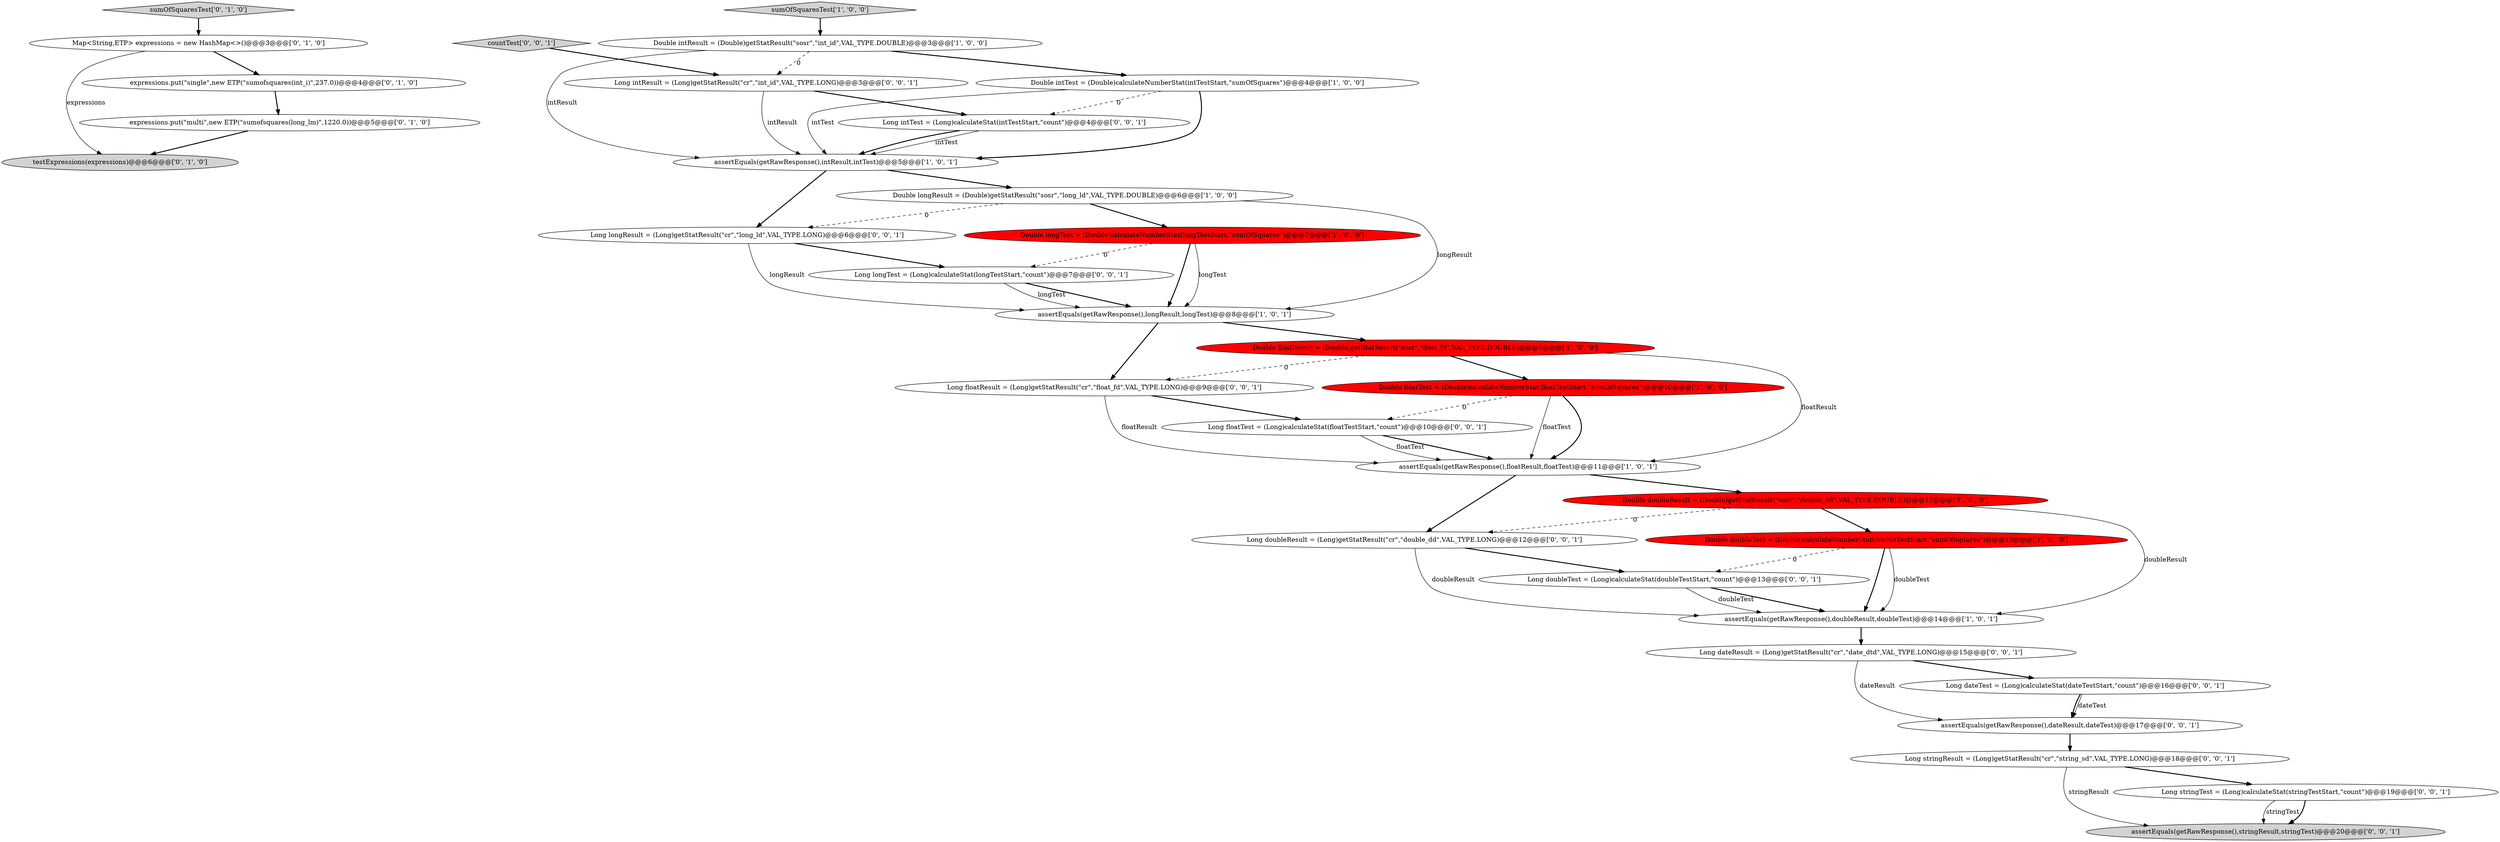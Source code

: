 digraph {
17 [style = filled, label = "testExpressions(expressions)@@@6@@@['0', '1', '0']", fillcolor = lightgray, shape = ellipse image = "AAA0AAABBB2BBB"];
11 [style = filled, label = "Double intTest = (Double)calculateNumberStat(intTestStart,\"sumOfSquares\")@@@4@@@['1', '0', '0']", fillcolor = white, shape = ellipse image = "AAA0AAABBB1BBB"];
6 [style = filled, label = "sumOfSquaresTest['1', '0', '0']", fillcolor = lightgray, shape = diamond image = "AAA0AAABBB1BBB"];
32 [style = filled, label = "assertEquals(getRawResponse(),dateResult,dateTest)@@@17@@@['0', '0', '1']", fillcolor = white, shape = ellipse image = "AAA0AAABBB3BBB"];
14 [style = filled, label = "expressions.put(\"single\",new ETP(\"sumofsquares(int_i)\",237.0))@@@4@@@['0', '1', '0']", fillcolor = white, shape = ellipse image = "AAA0AAABBB2BBB"];
23 [style = filled, label = "Long doubleResult = (Long)getStatResult(\"cr\",\"double_dd\",VAL_TYPE.LONG)@@@12@@@['0', '0', '1']", fillcolor = white, shape = ellipse image = "AAA0AAABBB3BBB"];
30 [style = filled, label = "Long dateTest = (Long)calculateStat(dateTestStart,\"count\")@@@16@@@['0', '0', '1']", fillcolor = white, shape = ellipse image = "AAA0AAABBB3BBB"];
16 [style = filled, label = "sumOfSquaresTest['0', '1', '0']", fillcolor = lightgray, shape = diamond image = "AAA0AAABBB2BBB"];
29 [style = filled, label = "assertEquals(getRawResponse(),stringResult,stringTest)@@@20@@@['0', '0', '1']", fillcolor = lightgray, shape = ellipse image = "AAA0AAABBB3BBB"];
26 [style = filled, label = "Long longResult = (Long)getStatResult(\"cr\",\"long_ld\",VAL_TYPE.LONG)@@@6@@@['0', '0', '1']", fillcolor = white, shape = ellipse image = "AAA0AAABBB3BBB"];
5 [style = filled, label = "Double longResult = (Double)getStatResult(\"sosr\",\"long_ld\",VAL_TYPE.DOUBLE)@@@6@@@['1', '0', '0']", fillcolor = white, shape = ellipse image = "AAA0AAABBB1BBB"];
2 [style = filled, label = "Double doubleResult = (Double)getStatResult(\"sosr\",\"double_dd\",VAL_TYPE.DOUBLE)@@@12@@@['1', '0', '0']", fillcolor = red, shape = ellipse image = "AAA1AAABBB1BBB"];
8 [style = filled, label = "Double floatTest = (Double)calculateNumberStat(floatTestStart,\"sumOfSquares\")@@@10@@@['1', '0', '0']", fillcolor = red, shape = ellipse image = "AAA1AAABBB1BBB"];
3 [style = filled, label = "Double floatResult = (Double)getStatResult(\"sosr\",\"float_fd\",VAL_TYPE.DOUBLE)@@@9@@@['1', '0', '0']", fillcolor = red, shape = ellipse image = "AAA1AAABBB1BBB"];
0 [style = filled, label = "assertEquals(getRawResponse(),intResult,intTest)@@@5@@@['1', '0', '1']", fillcolor = white, shape = ellipse image = "AAA0AAABBB1BBB"];
31 [style = filled, label = "Long dateResult = (Long)getStatResult(\"cr\",\"date_dtd\",VAL_TYPE.LONG)@@@15@@@['0', '0', '1']", fillcolor = white, shape = ellipse image = "AAA0AAABBB3BBB"];
28 [style = filled, label = "Long floatTest = (Long)calculateStat(floatTestStart,\"count\")@@@10@@@['0', '0', '1']", fillcolor = white, shape = ellipse image = "AAA0AAABBB3BBB"];
10 [style = filled, label = "assertEquals(getRawResponse(),longResult,longTest)@@@8@@@['1', '0', '1']", fillcolor = white, shape = ellipse image = "AAA0AAABBB1BBB"];
25 [style = filled, label = "Long longTest = (Long)calculateStat(longTestStart,\"count\")@@@7@@@['0', '0', '1']", fillcolor = white, shape = ellipse image = "AAA0AAABBB3BBB"];
21 [style = filled, label = "Long stringResult = (Long)getStatResult(\"cr\",\"string_sd\",VAL_TYPE.LONG)@@@18@@@['0', '0', '1']", fillcolor = white, shape = ellipse image = "AAA0AAABBB3BBB"];
1 [style = filled, label = "Double longTest = (Double)calculateNumberStat(longTestStart,\"sumOfSquares\")@@@7@@@['1', '0', '0']", fillcolor = red, shape = ellipse image = "AAA1AAABBB1BBB"];
7 [style = filled, label = "assertEquals(getRawResponse(),floatResult,floatTest)@@@11@@@['1', '0', '1']", fillcolor = white, shape = ellipse image = "AAA0AAABBB1BBB"];
18 [style = filled, label = "Long doubleTest = (Long)calculateStat(doubleTestStart,\"count\")@@@13@@@['0', '0', '1']", fillcolor = white, shape = ellipse image = "AAA0AAABBB3BBB"];
13 [style = filled, label = "Map<String,ETP> expressions = new HashMap<>()@@@3@@@['0', '1', '0']", fillcolor = white, shape = ellipse image = "AAA0AAABBB2BBB"];
19 [style = filled, label = "Long intResult = (Long)getStatResult(\"cr\",\"int_id\",VAL_TYPE.LONG)@@@3@@@['0', '0', '1']", fillcolor = white, shape = ellipse image = "AAA0AAABBB3BBB"];
22 [style = filled, label = "countTest['0', '0', '1']", fillcolor = lightgray, shape = diamond image = "AAA0AAABBB3BBB"];
4 [style = filled, label = "assertEquals(getRawResponse(),doubleResult,doubleTest)@@@14@@@['1', '0', '1']", fillcolor = white, shape = ellipse image = "AAA0AAABBB1BBB"];
9 [style = filled, label = "Double intResult = (Double)getStatResult(\"sosr\",\"int_id\",VAL_TYPE.DOUBLE)@@@3@@@['1', '0', '0']", fillcolor = white, shape = ellipse image = "AAA0AAABBB1BBB"];
12 [style = filled, label = "Double doubleTest = (Double)calculateNumberStat(doubleTestStart,\"sumOfSquares\")@@@13@@@['1', '0', '0']", fillcolor = red, shape = ellipse image = "AAA1AAABBB1BBB"];
24 [style = filled, label = "Long floatResult = (Long)getStatResult(\"cr\",\"float_fd\",VAL_TYPE.LONG)@@@9@@@['0', '0', '1']", fillcolor = white, shape = ellipse image = "AAA0AAABBB3BBB"];
27 [style = filled, label = "Long stringTest = (Long)calculateStat(stringTestStart,\"count\")@@@19@@@['0', '0', '1']", fillcolor = white, shape = ellipse image = "AAA0AAABBB3BBB"];
15 [style = filled, label = "expressions.put(\"multi\",new ETP(\"sumofsquares(long_lm)\",1220.0))@@@5@@@['0', '1', '0']", fillcolor = white, shape = ellipse image = "AAA0AAABBB2BBB"];
20 [style = filled, label = "Long intTest = (Long)calculateStat(intTestStart,\"count\")@@@4@@@['0', '0', '1']", fillcolor = white, shape = ellipse image = "AAA0AAABBB3BBB"];
2->23 [style = dashed, label="0"];
24->28 [style = bold, label=""];
19->0 [style = solid, label="intResult"];
5->10 [style = solid, label="longResult"];
24->7 [style = solid, label="floatResult"];
16->13 [style = bold, label=""];
32->21 [style = bold, label=""];
11->20 [style = dashed, label="0"];
0->26 [style = bold, label=""];
9->11 [style = bold, label=""];
22->19 [style = bold, label=""];
21->27 [style = bold, label=""];
5->26 [style = dashed, label="0"];
10->24 [style = bold, label=""];
1->10 [style = solid, label="longTest"];
19->20 [style = bold, label=""];
26->25 [style = bold, label=""];
20->0 [style = bold, label=""];
3->24 [style = dashed, label="0"];
31->32 [style = solid, label="dateResult"];
28->7 [style = bold, label=""];
10->3 [style = bold, label=""];
30->32 [style = bold, label=""];
3->7 [style = solid, label="floatResult"];
12->4 [style = solid, label="doubleTest"];
9->0 [style = solid, label="intResult"];
21->29 [style = solid, label="stringResult"];
11->0 [style = solid, label="intTest"];
8->28 [style = dashed, label="0"];
2->12 [style = bold, label=""];
8->7 [style = bold, label=""];
2->4 [style = solid, label="doubleResult"];
27->29 [style = solid, label="stringTest"];
9->19 [style = dashed, label="0"];
4->31 [style = bold, label=""];
5->1 [style = bold, label=""];
15->17 [style = bold, label=""];
11->0 [style = bold, label=""];
13->17 [style = solid, label="expressions"];
18->4 [style = bold, label=""];
8->7 [style = solid, label="floatTest"];
12->4 [style = bold, label=""];
7->2 [style = bold, label=""];
3->8 [style = bold, label=""];
7->23 [style = bold, label=""];
31->30 [style = bold, label=""];
23->4 [style = solid, label="doubleResult"];
26->10 [style = solid, label="longResult"];
12->18 [style = dashed, label="0"];
25->10 [style = bold, label=""];
14->15 [style = bold, label=""];
27->29 [style = bold, label=""];
6->9 [style = bold, label=""];
20->0 [style = solid, label="intTest"];
30->32 [style = solid, label="dateTest"];
1->25 [style = dashed, label="0"];
1->10 [style = bold, label=""];
25->10 [style = solid, label="longTest"];
13->14 [style = bold, label=""];
18->4 [style = solid, label="doubleTest"];
23->18 [style = bold, label=""];
0->5 [style = bold, label=""];
28->7 [style = solid, label="floatTest"];
}
